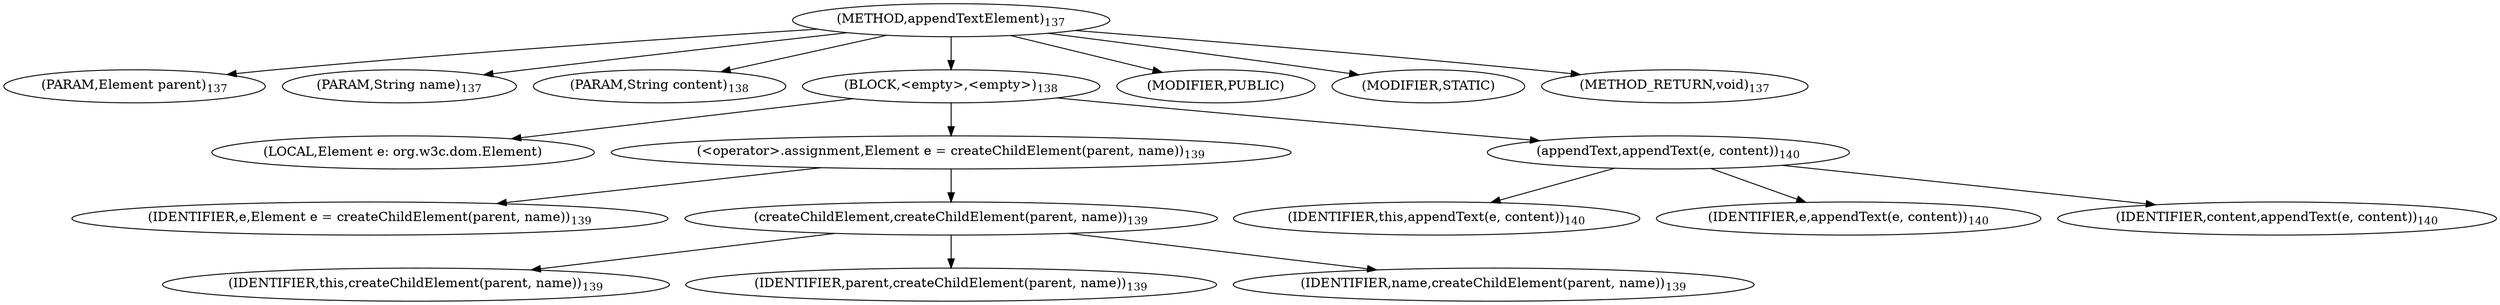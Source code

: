 digraph "appendTextElement" {  
"92" [label = <(METHOD,appendTextElement)<SUB>137</SUB>> ]
"93" [label = <(PARAM,Element parent)<SUB>137</SUB>> ]
"94" [label = <(PARAM,String name)<SUB>137</SUB>> ]
"95" [label = <(PARAM,String content)<SUB>138</SUB>> ]
"96" [label = <(BLOCK,&lt;empty&gt;,&lt;empty&gt;)<SUB>138</SUB>> ]
"97" [label = <(LOCAL,Element e: org.w3c.dom.Element)> ]
"98" [label = <(&lt;operator&gt;.assignment,Element e = createChildElement(parent, name))<SUB>139</SUB>> ]
"99" [label = <(IDENTIFIER,e,Element e = createChildElement(parent, name))<SUB>139</SUB>> ]
"100" [label = <(createChildElement,createChildElement(parent, name))<SUB>139</SUB>> ]
"101" [label = <(IDENTIFIER,this,createChildElement(parent, name))<SUB>139</SUB>> ]
"102" [label = <(IDENTIFIER,parent,createChildElement(parent, name))<SUB>139</SUB>> ]
"103" [label = <(IDENTIFIER,name,createChildElement(parent, name))<SUB>139</SUB>> ]
"104" [label = <(appendText,appendText(e, content))<SUB>140</SUB>> ]
"105" [label = <(IDENTIFIER,this,appendText(e, content))<SUB>140</SUB>> ]
"106" [label = <(IDENTIFIER,e,appendText(e, content))<SUB>140</SUB>> ]
"107" [label = <(IDENTIFIER,content,appendText(e, content))<SUB>140</SUB>> ]
"108" [label = <(MODIFIER,PUBLIC)> ]
"109" [label = <(MODIFIER,STATIC)> ]
"110" [label = <(METHOD_RETURN,void)<SUB>137</SUB>> ]
  "92" -> "93" 
  "92" -> "94" 
  "92" -> "95" 
  "92" -> "96" 
  "92" -> "108" 
  "92" -> "109" 
  "92" -> "110" 
  "96" -> "97" 
  "96" -> "98" 
  "96" -> "104" 
  "98" -> "99" 
  "98" -> "100" 
  "100" -> "101" 
  "100" -> "102" 
  "100" -> "103" 
  "104" -> "105" 
  "104" -> "106" 
  "104" -> "107" 
}
